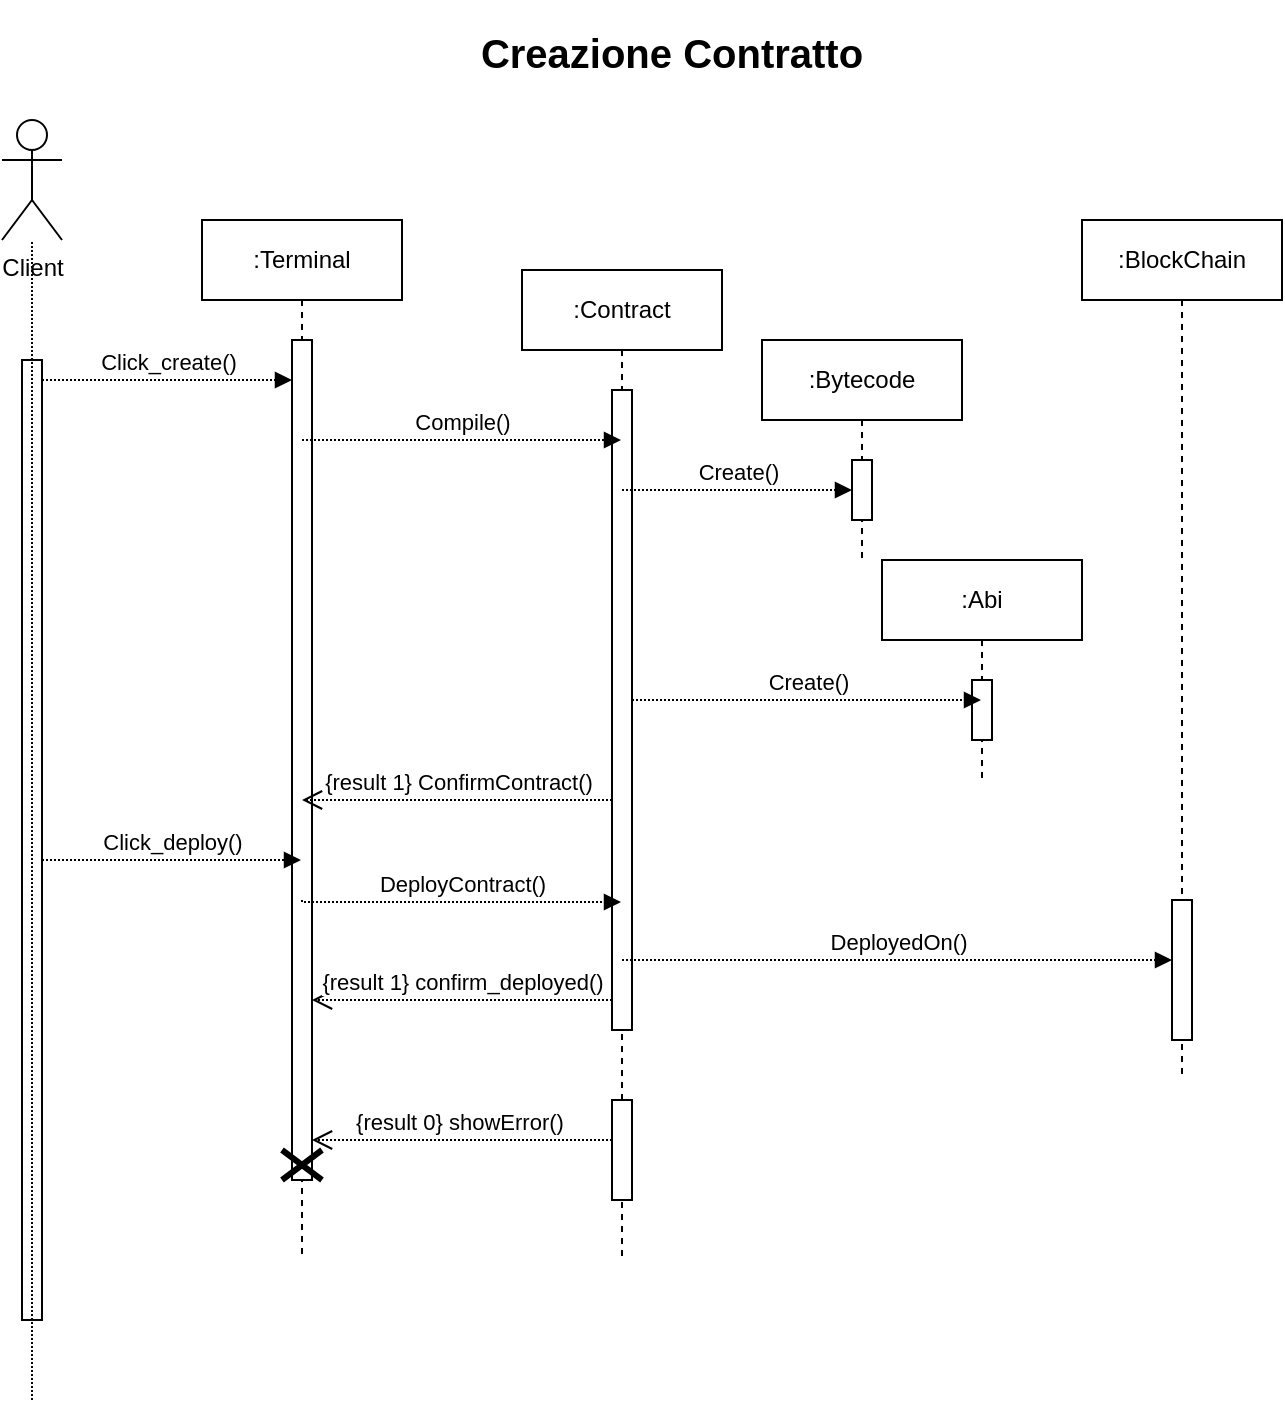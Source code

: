 <mxfile version="20.8.10" type="device"><diagram name="Pagina-1" id="CFcxSOPbN4f1ze22Q6_M"><mxGraphModel dx="1036" dy="535" grid="1" gridSize="10" guides="1" tooltips="1" connect="1" arrows="1" fold="1" page="1" pageScale="1" pageWidth="827" pageHeight="1169" math="0" shadow="0"><root><mxCell id="0"/><mxCell id="1" parent="0"/><mxCell id="mB7VLEwzeNyl-y9-DEtO-11" value="" style="html=1;points=[];perimeter=orthogonalPerimeter;outlineConnect=0;targetShapes=umlLifeline;portConstraint=eastwest;newEdgeStyle={&quot;edgeStyle&quot;:&quot;elbowEdgeStyle&quot;,&quot;elbow&quot;:&quot;vertical&quot;,&quot;curved&quot;:0,&quot;rounded&quot;:0};" parent="1" vertex="1"><mxGeometry x="80" y="190" width="10" height="480" as="geometry"/></mxCell><mxCell id="mB7VLEwzeNyl-y9-DEtO-1" value="Client" style="shape=umlActor;verticalLabelPosition=bottom;verticalAlign=top;html=1;outlineConnect=0;" parent="1" vertex="1"><mxGeometry x="70" y="70" width="30" height="60" as="geometry"/></mxCell><mxCell id="mB7VLEwzeNyl-y9-DEtO-21" value="" style="endArrow=none;dashed=1;html=1;rounded=0;dashPattern=1 1;" parent="1" target="mB7VLEwzeNyl-y9-DEtO-1" edge="1"><mxGeometry width="50" height="50" relative="1" as="geometry"><mxPoint x="85" y="710" as="sourcePoint"/><mxPoint x="440" y="210" as="targetPoint"/></mxGeometry></mxCell><mxCell id="mB7VLEwzeNyl-y9-DEtO-23" value="Click_create()" style="html=1;verticalAlign=bottom;endArrow=block;edgeStyle=elbowEdgeStyle;elbow=vertical;curved=0;rounded=0;dashed=1;dashPattern=1 1;" parent="1" source="mB7VLEwzeNyl-y9-DEtO-11" target="mB7VLEwzeNyl-y9-DEtO-27" edge="1"><mxGeometry width="80" relative="1" as="geometry"><mxPoint x="380" y="200" as="sourcePoint"/><mxPoint x="220" y="200" as="targetPoint"/><Array as="points"><mxPoint x="180" y="200"/><mxPoint x="220" y="300"/></Array><mxPoint as="offset"/></mxGeometry></mxCell><mxCell id="mB7VLEwzeNyl-y9-DEtO-26" value=":Terminal" style="shape=umlLifeline;perimeter=lifelinePerimeter;whiteSpace=wrap;html=1;container=1;dropTarget=0;collapsible=0;recursiveResize=0;outlineConnect=0;portConstraint=eastwest;newEdgeStyle={&quot;edgeStyle&quot;:&quot;elbowEdgeStyle&quot;,&quot;elbow&quot;:&quot;vertical&quot;,&quot;curved&quot;:0,&quot;rounded&quot;:0};" parent="1" vertex="1"><mxGeometry x="170" y="120" width="100" height="520" as="geometry"/></mxCell><mxCell id="mB7VLEwzeNyl-y9-DEtO-27" value="" style="html=1;points=[];perimeter=orthogonalPerimeter;outlineConnect=0;targetShapes=umlLifeline;portConstraint=eastwest;newEdgeStyle={&quot;edgeStyle&quot;:&quot;elbowEdgeStyle&quot;,&quot;elbow&quot;:&quot;vertical&quot;,&quot;curved&quot;:0,&quot;rounded&quot;:0};" parent="mB7VLEwzeNyl-y9-DEtO-26" vertex="1"><mxGeometry x="45" y="60" width="10" height="420" as="geometry"/></mxCell><mxCell id="mB7VLEwzeNyl-y9-DEtO-41" value="" style="shape=umlDestroy;whiteSpace=wrap;html=1;strokeWidth=3;targetShapes=umlLifeline;" parent="mB7VLEwzeNyl-y9-DEtO-26" vertex="1"><mxGeometry x="40" y="465" width="20" height="15" as="geometry"/></mxCell><mxCell id="mB7VLEwzeNyl-y9-DEtO-30" value=":Contract" style="shape=umlLifeline;perimeter=lifelinePerimeter;whiteSpace=wrap;html=1;container=1;dropTarget=0;collapsible=0;recursiveResize=0;outlineConnect=0;portConstraint=eastwest;newEdgeStyle={&quot;edgeStyle&quot;:&quot;elbowEdgeStyle&quot;,&quot;elbow&quot;:&quot;vertical&quot;,&quot;curved&quot;:0,&quot;rounded&quot;:0};" parent="1" vertex="1"><mxGeometry x="330" y="145" width="100" height="495" as="geometry"/></mxCell><mxCell id="mB7VLEwzeNyl-y9-DEtO-32" value="" style="html=1;points=[];perimeter=orthogonalPerimeter;outlineConnect=0;targetShapes=umlLifeline;portConstraint=eastwest;newEdgeStyle={&quot;edgeStyle&quot;:&quot;elbowEdgeStyle&quot;,&quot;elbow&quot;:&quot;vertical&quot;,&quot;curved&quot;:0,&quot;rounded&quot;:0};" parent="mB7VLEwzeNyl-y9-DEtO-30" vertex="1"><mxGeometry x="45" y="60" width="10" height="320" as="geometry"/></mxCell><mxCell id="mB7VLEwzeNyl-y9-DEtO-42" value="" style="html=1;points=[];perimeter=orthogonalPerimeter;outlineConnect=0;targetShapes=umlLifeline;portConstraint=eastwest;newEdgeStyle={&quot;edgeStyle&quot;:&quot;elbowEdgeStyle&quot;,&quot;elbow&quot;:&quot;vertical&quot;,&quot;curved&quot;:0,&quot;rounded&quot;:0};" parent="mB7VLEwzeNyl-y9-DEtO-30" vertex="1"><mxGeometry x="45" y="415" width="10" height="50" as="geometry"/></mxCell><mxCell id="mB7VLEwzeNyl-y9-DEtO-31" value="Compile()" style="html=1;verticalAlign=bottom;endArrow=block;edgeStyle=elbowEdgeStyle;elbow=vertical;curved=0;rounded=0;dashed=1;dashPattern=1 1;" parent="1" source="mB7VLEwzeNyl-y9-DEtO-26" target="mB7VLEwzeNyl-y9-DEtO-30" edge="1"><mxGeometry width="80" relative="1" as="geometry"><mxPoint x="380" y="200" as="sourcePoint"/><mxPoint x="310" y="230" as="targetPoint"/><Array as="points"><mxPoint x="292" y="230"/></Array></mxGeometry></mxCell><mxCell id="mB7VLEwzeNyl-y9-DEtO-33" value=":Bytecode" style="shape=umlLifeline;perimeter=lifelinePerimeter;whiteSpace=wrap;html=1;container=1;dropTarget=0;collapsible=0;recursiveResize=0;outlineConnect=0;portConstraint=eastwest;newEdgeStyle={&quot;edgeStyle&quot;:&quot;elbowEdgeStyle&quot;,&quot;elbow&quot;:&quot;vertical&quot;,&quot;curved&quot;:0,&quot;rounded&quot;:0};" parent="1" vertex="1"><mxGeometry x="450" y="180" width="100" height="110" as="geometry"/></mxCell><mxCell id="mB7VLEwzeNyl-y9-DEtO-34" value="" style="html=1;points=[];perimeter=orthogonalPerimeter;outlineConnect=0;targetShapes=umlLifeline;portConstraint=eastwest;newEdgeStyle={&quot;edgeStyle&quot;:&quot;elbowEdgeStyle&quot;,&quot;elbow&quot;:&quot;vertical&quot;,&quot;curved&quot;:0,&quot;rounded&quot;:0};" parent="mB7VLEwzeNyl-y9-DEtO-33" vertex="1"><mxGeometry x="45" y="60" width="10" height="30" as="geometry"/></mxCell><mxCell id="mB7VLEwzeNyl-y9-DEtO-35" value=":Abi" style="shape=umlLifeline;perimeter=lifelinePerimeter;whiteSpace=wrap;html=1;container=1;dropTarget=0;collapsible=0;recursiveResize=0;outlineConnect=0;portConstraint=eastwest;newEdgeStyle={&quot;edgeStyle&quot;:&quot;elbowEdgeStyle&quot;,&quot;elbow&quot;:&quot;vertical&quot;,&quot;curved&quot;:0,&quot;rounded&quot;:0};" parent="1" vertex="1"><mxGeometry x="510" y="290" width="100" height="110" as="geometry"/></mxCell><mxCell id="mB7VLEwzeNyl-y9-DEtO-36" value="" style="html=1;points=[];perimeter=orthogonalPerimeter;outlineConnect=0;targetShapes=umlLifeline;portConstraint=eastwest;newEdgeStyle={&quot;edgeStyle&quot;:&quot;elbowEdgeStyle&quot;,&quot;elbow&quot;:&quot;vertical&quot;,&quot;curved&quot;:0,&quot;rounded&quot;:0};" parent="mB7VLEwzeNyl-y9-DEtO-35" vertex="1"><mxGeometry x="45" y="60" width="10" height="30" as="geometry"/></mxCell><mxCell id="mB7VLEwzeNyl-y9-DEtO-37" value="Create()" style="html=1;verticalAlign=bottom;endArrow=block;edgeStyle=elbowEdgeStyle;elbow=vertical;curved=0;rounded=0;dashed=1;dashPattern=1 1;" parent="1" source="mB7VLEwzeNyl-y9-DEtO-30" target="mB7VLEwzeNyl-y9-DEtO-34" edge="1"><mxGeometry width="80" relative="1" as="geometry"><mxPoint x="390" y="250" as="sourcePoint"/><mxPoint x="470" y="250" as="targetPoint"/><Array as="points"/></mxGeometry></mxCell><mxCell id="mB7VLEwzeNyl-y9-DEtO-38" value="Create()" style="html=1;verticalAlign=bottom;endArrow=block;edgeStyle=elbowEdgeStyle;elbow=vertical;curved=0;rounded=0;dashed=1;dashPattern=1 1;" parent="1" source="mB7VLEwzeNyl-y9-DEtO-32" target="mB7VLEwzeNyl-y9-DEtO-35" edge="1"><mxGeometry width="80" relative="1" as="geometry"><mxPoint x="374" y="360" as="sourcePoint"/><mxPoint x="454" y="360" as="targetPoint"/><Array as="points"><mxPoint x="440" y="360"/></Array></mxGeometry></mxCell><mxCell id="mB7VLEwzeNyl-y9-DEtO-45" value="{result 0} showError()&amp;nbsp;" style="html=1;verticalAlign=bottom;endArrow=open;dashed=1;endSize=8;edgeStyle=elbowEdgeStyle;elbow=vertical;curved=0;rounded=0;dashPattern=1 1;" parent="1" source="mB7VLEwzeNyl-y9-DEtO-42" target="mB7VLEwzeNyl-y9-DEtO-27" edge="1"><mxGeometry relative="1" as="geometry"><mxPoint x="370" y="500" as="sourcePoint"/><mxPoint x="220" y="500" as="targetPoint"/></mxGeometry></mxCell><mxCell id="mB7VLEwzeNyl-y9-DEtO-46" value="{result 1} ConfirmContract()" style="html=1;verticalAlign=bottom;endArrow=open;dashed=1;endSize=8;edgeStyle=elbowEdgeStyle;elbow=vertical;curved=0;rounded=0;dashPattern=1 1;" parent="1" source="mB7VLEwzeNyl-y9-DEtO-32" edge="1"><mxGeometry relative="1" as="geometry"><mxPoint x="370" y="420" as="sourcePoint"/><mxPoint x="220" y="410" as="targetPoint"/><Array as="points"><mxPoint x="310" y="410"/><mxPoint x="300" y="420"/></Array></mxGeometry></mxCell><mxCell id="mB7VLEwzeNyl-y9-DEtO-49" value="DeployContract()" style="html=1;verticalAlign=bottom;endArrow=block;edgeStyle=elbowEdgeStyle;elbow=vertical;curved=0;rounded=0;dashed=1;dashPattern=1 1;" parent="1" target="mB7VLEwzeNyl-y9-DEtO-30" edge="1"><mxGeometry width="80" relative="1" as="geometry"><mxPoint x="220" y="460" as="sourcePoint"/><mxPoint x="320" y="460" as="targetPoint"/><Array as="points"><mxPoint x="320" y="461"/><mxPoint x="330" y="470"/><mxPoint x="260" y="450"/></Array></mxGeometry></mxCell><mxCell id="mB7VLEwzeNyl-y9-DEtO-50" value="Click_deploy()" style="html=1;verticalAlign=bottom;endArrow=block;edgeStyle=elbowEdgeStyle;elbow=vertical;curved=0;rounded=0;dashed=1;dashPattern=1 1;" parent="1" target="mB7VLEwzeNyl-y9-DEtO-26" edge="1"><mxGeometry width="80" relative="1" as="geometry"><mxPoint x="90" y="440" as="sourcePoint"/><mxPoint x="170" y="440" as="targetPoint"/></mxGeometry></mxCell><mxCell id="mB7VLEwzeNyl-y9-DEtO-51" value=":BlockChain" style="shape=umlLifeline;perimeter=lifelinePerimeter;whiteSpace=wrap;html=1;container=1;dropTarget=0;collapsible=0;recursiveResize=0;outlineConnect=0;portConstraint=eastwest;newEdgeStyle={&quot;edgeStyle&quot;:&quot;elbowEdgeStyle&quot;,&quot;elbow&quot;:&quot;vertical&quot;,&quot;curved&quot;:0,&quot;rounded&quot;:0};" parent="1" vertex="1"><mxGeometry x="610" y="120" width="100" height="430" as="geometry"/></mxCell><mxCell id="mB7VLEwzeNyl-y9-DEtO-52" value="" style="html=1;points=[];perimeter=orthogonalPerimeter;outlineConnect=0;targetShapes=umlLifeline;portConstraint=eastwest;newEdgeStyle={&quot;edgeStyle&quot;:&quot;elbowEdgeStyle&quot;,&quot;elbow&quot;:&quot;vertical&quot;,&quot;curved&quot;:0,&quot;rounded&quot;:0};" parent="mB7VLEwzeNyl-y9-DEtO-51" vertex="1"><mxGeometry x="45" y="340" width="10" height="70" as="geometry"/></mxCell><mxCell id="mB7VLEwzeNyl-y9-DEtO-53" value="DeployedOn()" style="html=1;verticalAlign=bottom;endArrow=block;edgeStyle=elbowEdgeStyle;elbow=vertical;curved=0;rounded=0;dashed=1;dashPattern=1 1;" parent="1" target="mB7VLEwzeNyl-y9-DEtO-52" edge="1"><mxGeometry width="80" relative="1" as="geometry"><mxPoint x="380" y="490" as="sourcePoint"/><mxPoint x="470" y="490" as="targetPoint"/></mxGeometry></mxCell><mxCell id="mB7VLEwzeNyl-y9-DEtO-57" value="{result 1} confirm_deployed()" style="html=1;verticalAlign=bottom;endArrow=open;dashed=1;endSize=8;edgeStyle=elbowEdgeStyle;elbow=vertical;curved=0;rounded=0;dashPattern=1 1;" parent="1" source="mB7VLEwzeNyl-y9-DEtO-32" target="mB7VLEwzeNyl-y9-DEtO-27" edge="1"><mxGeometry relative="1" as="geometry"><mxPoint x="340" y="520" as="sourcePoint"/><mxPoint x="260" y="520" as="targetPoint"/><Array as="points"><mxPoint x="320" y="510"/></Array></mxGeometry></mxCell><mxCell id="Q8-N4WLPmGStBeHeHu2O-1" value="Creazione Contratto" style="text;align=center;fontStyle=1;verticalAlign=middle;spacingLeft=3;spacingRight=3;strokeColor=none;rotatable=0;points=[[0,0.5],[1,0.5]];portConstraint=eastwest;fontSize=20;" vertex="1" parent="1"><mxGeometry x="300" y="10" width="210" height="50" as="geometry"/></mxCell></root></mxGraphModel></diagram></mxfile>